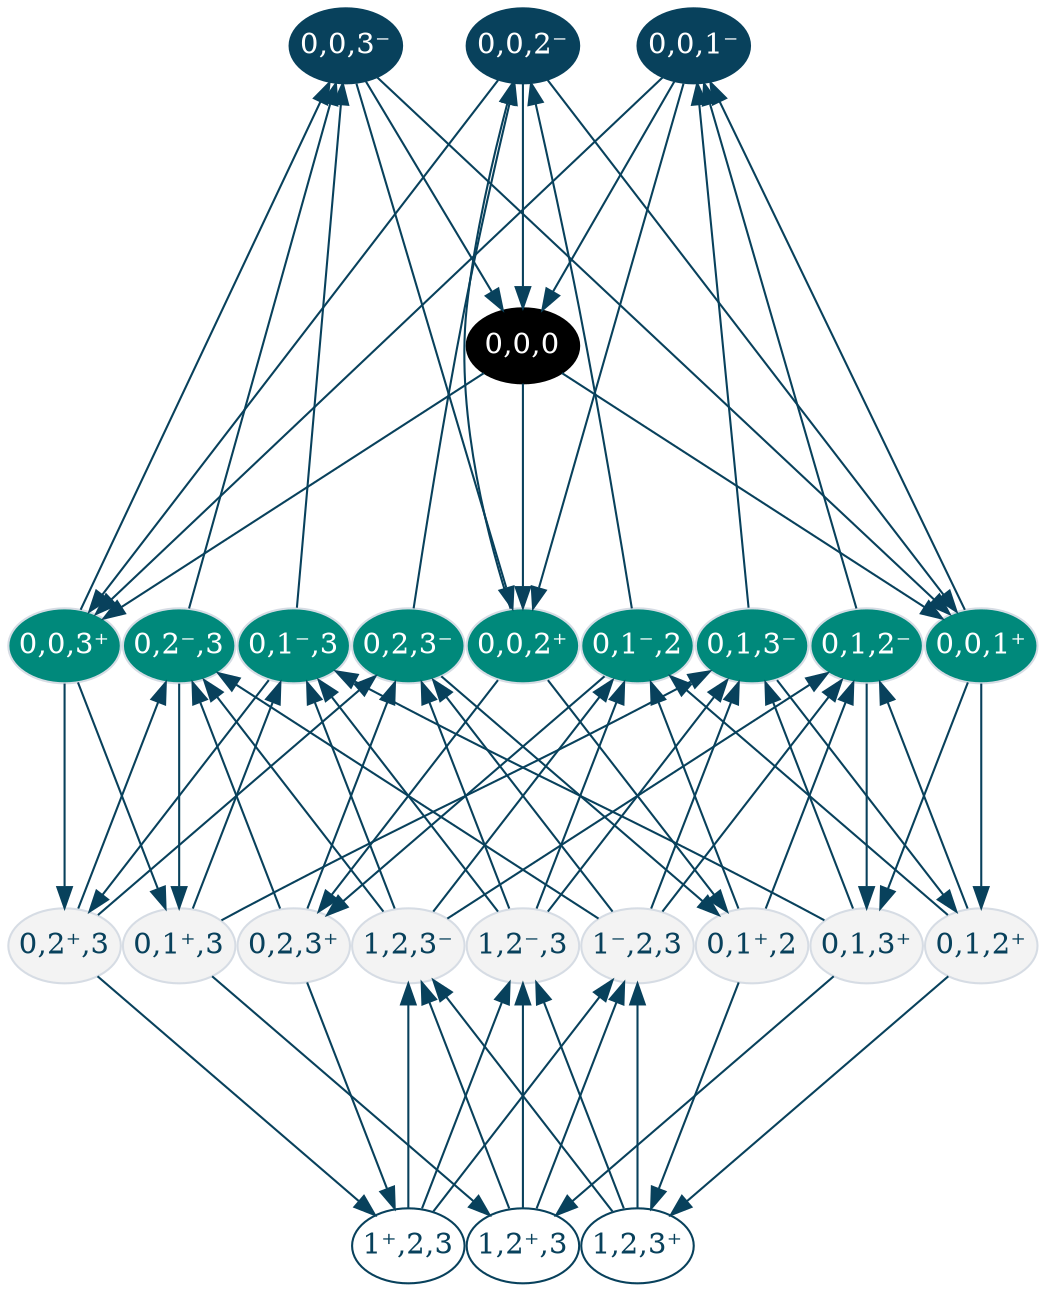 digraph G {
    graph [nodesep="0.01" ranksep="1.5"];
    edge [color="#08415C"];
    
    node[fixedsize=true height=0.5]
    
    {
        node [style=filled fontcolor="white" fillcolor="black" color="black"];
        "0,0,0";
    }
    
    {
        rank=min;
        node [style=filled fontcolor="white" fillcolor="#08415C" color="#08415C"];
        "0,0,1⁻";
        "0,0,2⁻";
        "0,0,3⁻";
    }

    {
        rank=same;
        node [style=filled fontcolor="white" fillcolor="#00897b" color="#D6DCE4"];
        "0,0,1⁺";
        "0,0,2⁺";
        "0,0,3⁺";

        "0,1,2⁻";
        "0,1⁻,2";
        "0,1,3⁻";
        "0,2⁻,3";
        "0,1⁻,3";
        "0,2,3⁻";
    }

    {
        rank=same;
        node [style=filled fontcolor="#08415C" fillcolor="#f3f3f3" color="#D6DCE4"];
        "0,1,2⁺";
        "0,1,3⁺";
        "0,1⁺,2";
        "0,2,3⁺";
        "0,1⁺,3";
        "0,2⁺,3";

        "1,2,3⁻"; 
        "1,2⁻,3"; 
        "1⁻,2,3"; 
        "1,2⁻,3"; 
    }

    {
        rank=max;
        node [fontcolor="#08415C" color="#08415C"];
        "1,2,3⁺";
        "1,2⁺,3";
        "1⁺,2,3";
    }


    "0,0,0" -> "0,0,1⁺";
    "0,0,0" -> "0,0,2⁺";
    "0,0,0" -> "0,0,3⁺";
    "0,0,1⁺" -> "0,0,1⁻";
    "0,0,2⁺" -> "0,0,2⁻";
    "0,0,3⁺" -> "0,0,3⁻";

    "0,0,1⁻" -> "0,0,0";
    "0,0,1⁻" -> "0,0,2⁺";
    "0,0,1⁻" -> "0,0,3⁺";
    "0,0,2⁻" -> "0,0,0";
    "0,0,2⁻" -> "0,0,1⁺";
    "0,0,2⁻" -> "0,0,3⁺";
    "0,0,3⁻" -> "0,0,0";
    "0,0,3⁻" -> "0,0,1⁺";
    "0,0,3⁻" -> "0,0,2⁺";

    "0,0,1⁺" -> "0,1,2⁺";
    "0,0,1⁺" -> "0,1,3⁺";
    "0,0,2⁺" -> "0,1⁺,2";
    "0,0,2⁺" -> "0,2,3⁺";
    "0,0,3⁺" -> "0,1⁺,3";
    "0,0,3⁺" -> "0,2⁺,3";

    "0,1⁺,2" -> "0,1,2⁻";
    "0,1⁺,2" -> "0,1⁻,2";
    "0,1⁺,3" -> "0,1,3⁻";
    "0,1⁺,3" -> "0,1⁻,3";
    "0,1,2⁺" -> "0,1,2⁻";
    "0,1,2⁺" -> "0,1⁻,2";
    "0,2⁺,3" -> "0,2,3⁻";
    "0,2⁺,3" -> "0,2⁻,3";
    "0,1,3⁺" -> "0,1⁻,3";
    "0,1,3⁺" -> "0,1,3⁻";
    "0,2,3⁺" -> "0,2⁻,3";
    "0,2,3⁺" -> "0,2,3⁻";

    "0,1⁻,2" -> "0,0,2⁻";
    "0,1⁻,3" -> "0,0,3⁻";
    "0,2⁻,3" -> "0,0,3⁻";
    "0,1,2⁻" -> "0,0,1⁻";
    "0,1,3⁻" -> "0,0,1⁻";
    "0,2,3⁻" -> "0,0,2⁻";

    "0,1⁻,2" -> "0,2,3⁺";
    "0,1⁻,3" -> "0,2⁺,3";
    "0,2⁻,3" -> "0,1⁺,3";
    "0,1,2⁻" -> "0,1,3⁺";
    "0,1,3⁻" -> "0,1,2⁺";
    "0,2,3⁻" -> "0,1⁺,2";

    "0,1⁺,2" -> "1,2,3⁺";
    "0,1⁺,3" -> "1,2⁺,3";
    "0,1,2⁺" -> "1,2,3⁺";
    "0,2⁺,3" -> "1⁺,2,3";
    "0,1,3⁺" -> "1,2⁺,3";
    "0,2,3⁺" -> "1⁺,2,3";

    //ChatGPT:
    "1,2,3⁺" -> "1,2,3⁻"; // Passenger 3 leaves
    "1,2,3⁺" -> "1,2⁻,3"; // Passenger 2 leaves
    "1,2,3⁺" -> "1⁻,2,3"; // Passenger 1 leaves

    "1,2⁺,3" -> "1,2⁻,3"; // Passenger 2 leaves
    "1,2⁺,3" -> "1⁻,2,3"; // Passenger 1 leaves
    "1,2⁺,3" -> "1,2,3⁻"; // Passenger 3 leaves

    "1⁺,2,3" -> "1⁻,2,3"; // Passenger 1 leaves
    "1⁺,2,3" -> "1,2⁻,3"; // Passenger 2 leaves
    "1⁺,2,3" -> "1,2,3⁻"; // Passenger 3 leaves

    //Highly unclear
    "1,2,3⁻" -> "0,1,2⁻"; // Passenger 2 leaves
    "1,2,3⁻" -> "0,1⁻,2"; // Passenger 1 leaves
    "1,2⁻,3" -> "0,2,3⁻"; // Passenger 3 leaves
    "1,2⁻,3" -> "0,1⁻,3"; // Passenger 1 leaves
    "1⁻,2,3" -> "0,1,3⁻"; // Passenger 3 leaves
    "1⁻,2,3" -> "0,2⁻,3"; // Passenger 2 leaves
    "1,2⁻,3" -> "0,1⁻,2"; // Passenger 1 leaves
    "1⁻,2,3" -> "0,1,2⁻"; // Passenger 2 leaves
    "1,2,3⁻" -> "0,1⁻,3"; // Passenger 1 leaves
    "1,2,3⁻" -> "0,2⁻,3"; // Passenger 2 leaves
    "1,2⁻,3" -> "0,1,3⁻"; // Passenger 3 leaves
    "1⁻,2,3" -> "0,2,3⁻"; // Passenger 3 leaves
    
   edge[ style=invis];
    "0,0,2⁺" -> "0,0,0" -> "0,0,2⁻";
    rankdir = UD;
}